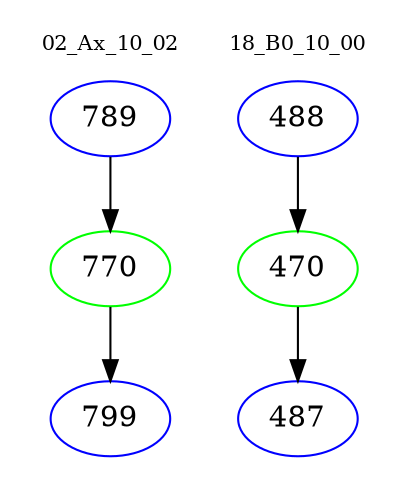 digraph{
subgraph cluster_0 {
color = white
label = "02_Ax_10_02";
fontsize=10;
T0_789 [label="789", color="blue"]
T0_789 -> T0_770 [color="black"]
T0_770 [label="770", color="green"]
T0_770 -> T0_799 [color="black"]
T0_799 [label="799", color="blue"]
}
subgraph cluster_1 {
color = white
label = "18_B0_10_00";
fontsize=10;
T1_488 [label="488", color="blue"]
T1_488 -> T1_470 [color="black"]
T1_470 [label="470", color="green"]
T1_470 -> T1_487 [color="black"]
T1_487 [label="487", color="blue"]
}
}
